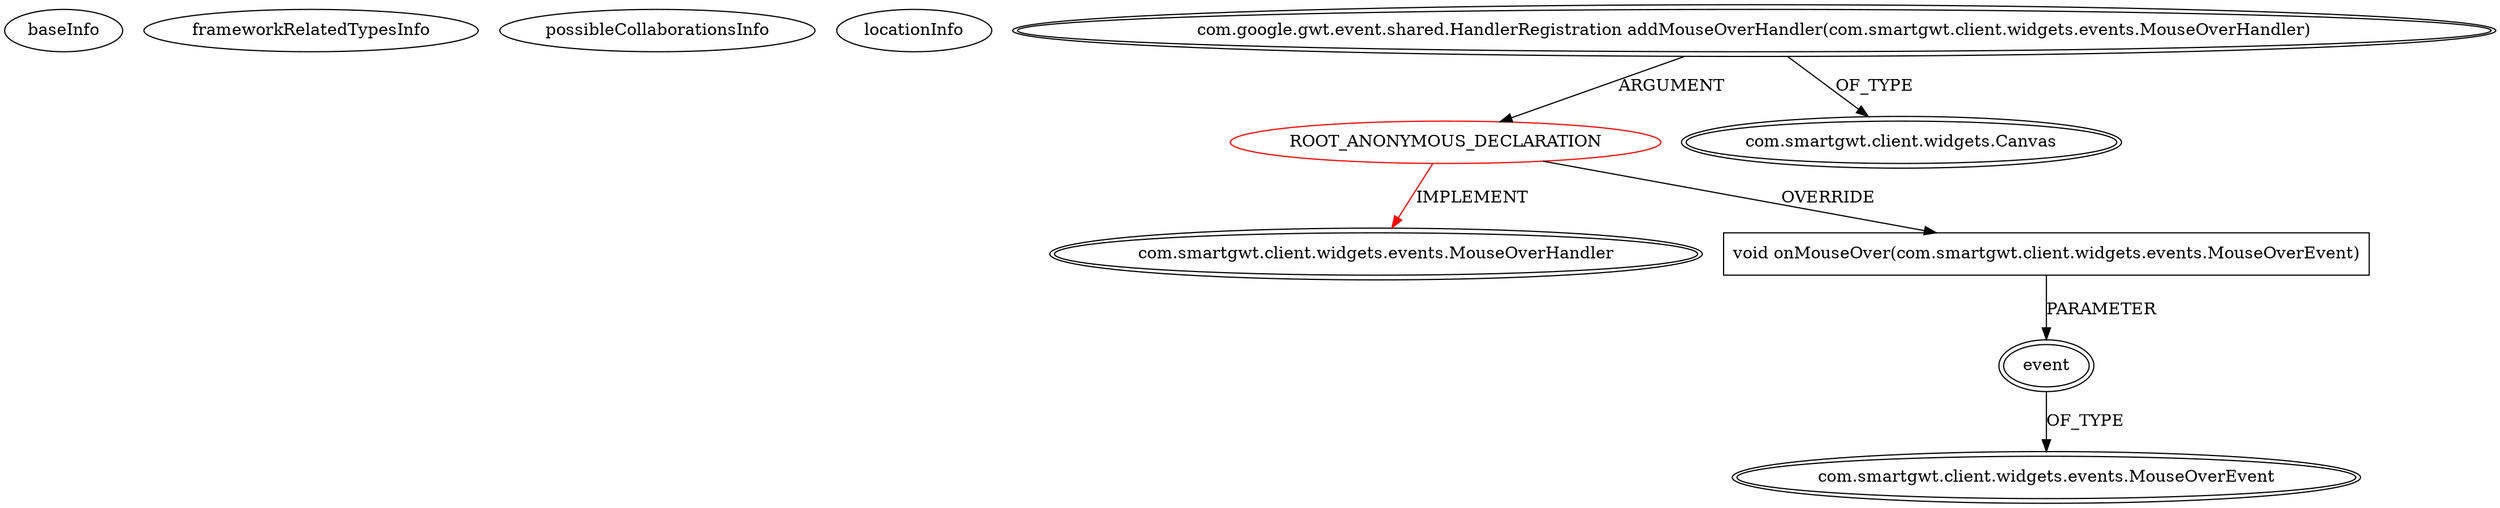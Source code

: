 digraph {
baseInfo[graphId=376,category="extension_graph",isAnonymous=true,possibleRelation=false]
frameworkRelatedTypesInfo[0="com.smartgwt.client.widgets.events.MouseOverHandler"]
possibleCollaborationsInfo[]
locationInfo[projectName="Namrack-TeachToLearn",filePath="/Namrack-TeachToLearn/TeachToLearn-master/TeachToLearn/src/ttl/client/layout/widgets/NavigationPanelWidget.java",contextSignature="void NavigationPanelLink(java.lang.String)",graphId="376"]
0[label="ROOT_ANONYMOUS_DECLARATION",vertexType="ROOT_ANONYMOUS_DECLARATION",isFrameworkType=false,color=red]
1[label="com.smartgwt.client.widgets.events.MouseOverHandler",vertexType="FRAMEWORK_INTERFACE_TYPE",isFrameworkType=true,peripheries=2]
2[label="com.google.gwt.event.shared.HandlerRegistration addMouseOverHandler(com.smartgwt.client.widgets.events.MouseOverHandler)",vertexType="OUTSIDE_CALL",isFrameworkType=true,peripheries=2]
3[label="com.smartgwt.client.widgets.Canvas",vertexType="FRAMEWORK_CLASS_TYPE",isFrameworkType=true,peripheries=2]
4[label="void onMouseOver(com.smartgwt.client.widgets.events.MouseOverEvent)",vertexType="OVERRIDING_METHOD_DECLARATION",isFrameworkType=false,shape=box]
5[label="event",vertexType="PARAMETER_DECLARATION",isFrameworkType=true,peripheries=2]
6[label="com.smartgwt.client.widgets.events.MouseOverEvent",vertexType="FRAMEWORK_CLASS_TYPE",isFrameworkType=true,peripheries=2]
0->1[label="IMPLEMENT",color=red]
2->0[label="ARGUMENT"]
2->3[label="OF_TYPE"]
0->4[label="OVERRIDE"]
5->6[label="OF_TYPE"]
4->5[label="PARAMETER"]
}
